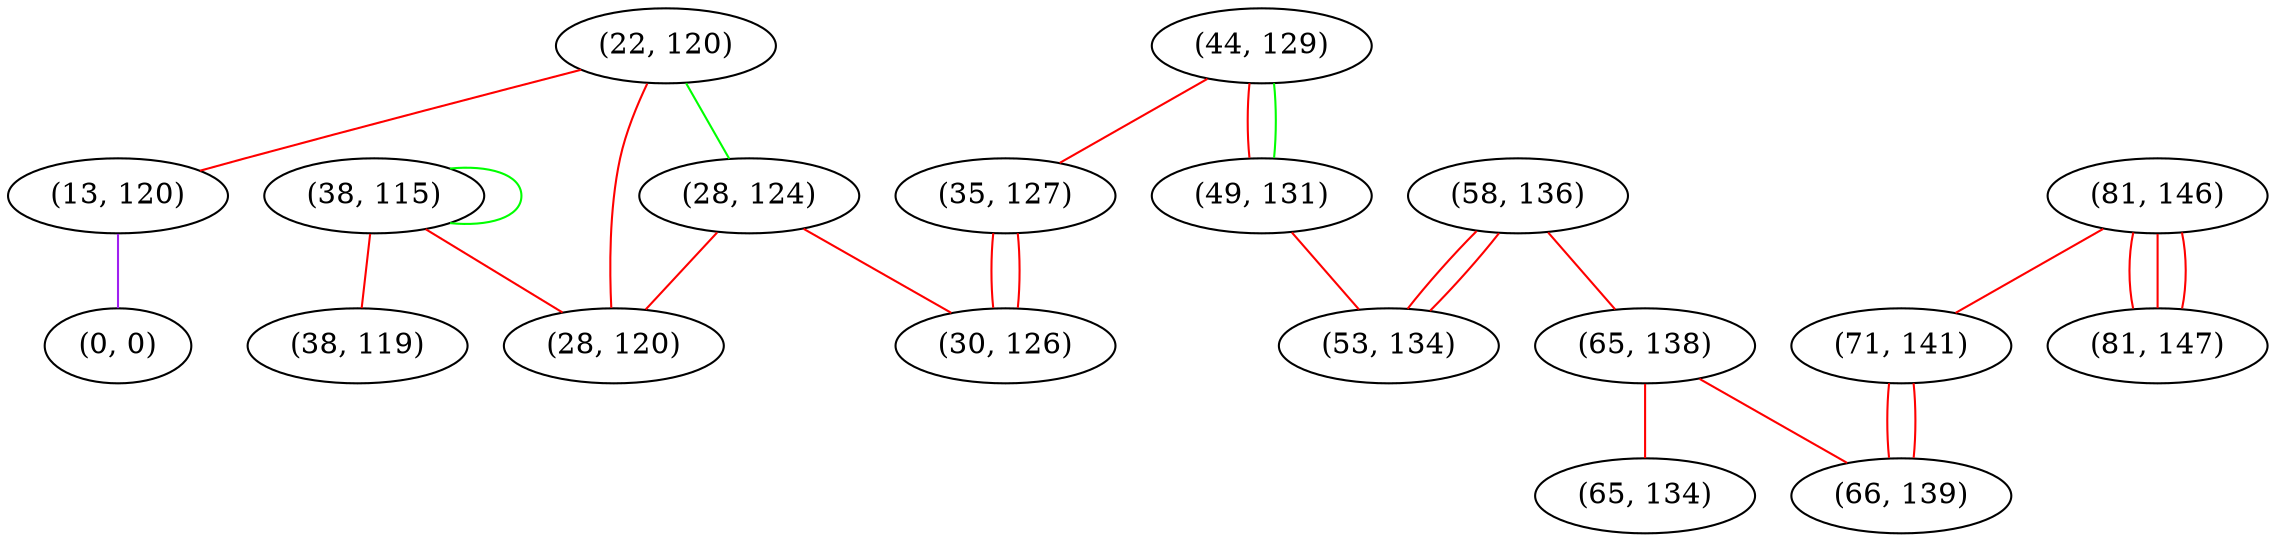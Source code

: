 graph "" {
"(38, 115)";
"(81, 146)";
"(71, 141)";
"(44, 129)";
"(22, 120)";
"(13, 120)";
"(58, 136)";
"(65, 138)";
"(28, 124)";
"(66, 139)";
"(0, 0)";
"(35, 127)";
"(49, 131)";
"(38, 119)";
"(30, 126)";
"(53, 134)";
"(65, 134)";
"(81, 147)";
"(28, 120)";
"(38, 115)" -- "(38, 115)"  [color=green, key=0, weight=2];
"(38, 115)" -- "(38, 119)"  [color=red, key=0, weight=1];
"(38, 115)" -- "(28, 120)"  [color=red, key=0, weight=1];
"(81, 146)" -- "(71, 141)"  [color=red, key=0, weight=1];
"(81, 146)" -- "(81, 147)"  [color=red, key=0, weight=1];
"(81, 146)" -- "(81, 147)"  [color=red, key=1, weight=1];
"(81, 146)" -- "(81, 147)"  [color=red, key=2, weight=1];
"(71, 141)" -- "(66, 139)"  [color=red, key=0, weight=1];
"(71, 141)" -- "(66, 139)"  [color=red, key=1, weight=1];
"(44, 129)" -- "(35, 127)"  [color=red, key=0, weight=1];
"(44, 129)" -- "(49, 131)"  [color=red, key=0, weight=1];
"(44, 129)" -- "(49, 131)"  [color=green, key=1, weight=2];
"(22, 120)" -- "(28, 124)"  [color=green, key=0, weight=2];
"(22, 120)" -- "(13, 120)"  [color=red, key=0, weight=1];
"(22, 120)" -- "(28, 120)"  [color=red, key=0, weight=1];
"(13, 120)" -- "(0, 0)"  [color=purple, key=0, weight=4];
"(58, 136)" -- "(53, 134)"  [color=red, key=0, weight=1];
"(58, 136)" -- "(53, 134)"  [color=red, key=1, weight=1];
"(58, 136)" -- "(65, 138)"  [color=red, key=0, weight=1];
"(65, 138)" -- "(65, 134)"  [color=red, key=0, weight=1];
"(65, 138)" -- "(66, 139)"  [color=red, key=0, weight=1];
"(28, 124)" -- "(28, 120)"  [color=red, key=0, weight=1];
"(28, 124)" -- "(30, 126)"  [color=red, key=0, weight=1];
"(35, 127)" -- "(30, 126)"  [color=red, key=0, weight=1];
"(35, 127)" -- "(30, 126)"  [color=red, key=1, weight=1];
"(49, 131)" -- "(53, 134)"  [color=red, key=0, weight=1];
}
